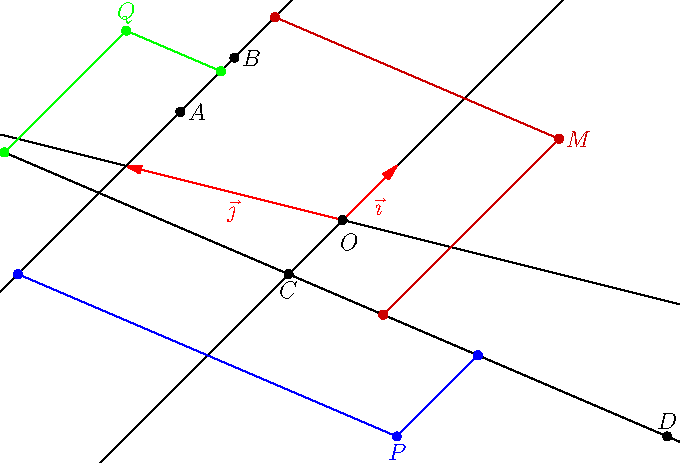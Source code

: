 size(12cm);
import geometry;
dotfactor*=1.5;

currentcoordsys=cartesiansystem((2,1),i=(1,1),j=(-4,1));
show(currentcoordsys);

point A=(1,1), B=(2,1);
line l1=line(A,B);

draw(l1);
dot("$A$",A);
dot("$B$",B);

point C=(-1,0), D=(-2,-2);
line l2=line(C,D);

draw(l2);
dot("$C$",C,S);
dot("$D$",D,N);

point M=(2,-0.5);
dot("$M$",M,0.8*red);

/*<asyxml><view file="modules/geometry.asy" type="point[]" signature="sameside(point,line,line)"/></asyxml>*/
point[] Ms=sameside(M,l1,l2);
draw(M--Ms[0]^^M--Ms[1],0.8red);
dot(Ms[0]^^Ms[1],0.8red);

point P=(-3,-1);
dot("$P$",P,S,blue);

point[] Ps=sameside(P,l1,l2);
draw(P--Ps[0]^^P--Ps[1],blue);
dot(Ps[0]^^Ps[1],blue);

point Q=(2,1.5);
dot("$Q$",Q,N,green);

point[] Qs=sameside(Q,l1,l2);
draw(Q--Qs[0]^^Q--Qs[1],green);
dot(Qs[0]^^Qs[1],green);
